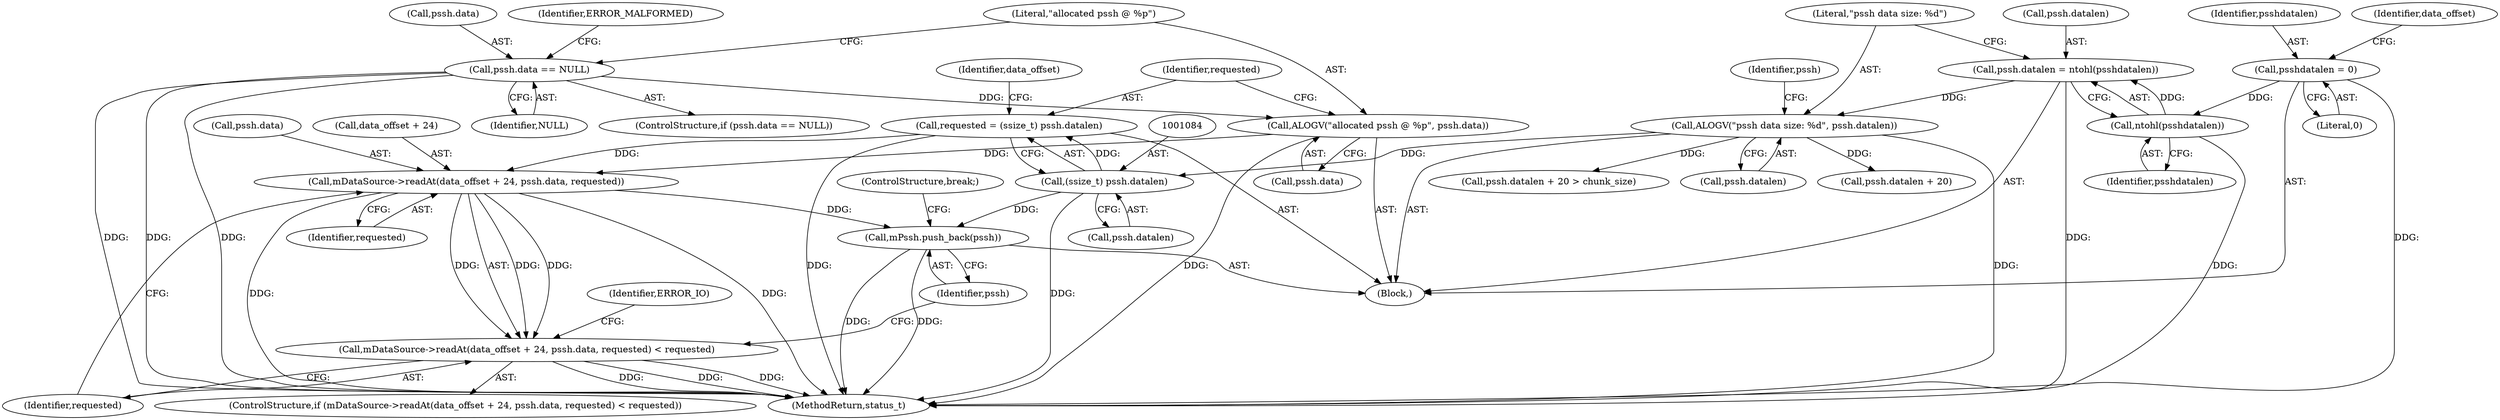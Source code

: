 digraph "0_Android_2674a7218eaa3c87f2ee26d26da5b9170e10f859@API" {
"1001090" [label="(Call,mDataSource->readAt(data_offset + 24, pssh.data, requested))"];
"1001075" [label="(Call,ALOGV(\"allocated pssh @ %p\", pssh.data))"];
"1001067" [label="(Call,pssh.data == NULL)"];
"1001081" [label="(Call,requested = (ssize_t) pssh.datalen)"];
"1001083" [label="(Call,(ssize_t) pssh.datalen)"];
"1001043" [label="(Call,ALOGV(\"pssh data size: %d\", pssh.datalen))"];
"1001037" [label="(Call,pssh.datalen = ntohl(psshdatalen))"];
"1001041" [label="(Call,ntohl(psshdatalen))"];
"1001021" [label="(Call,psshdatalen = 0)"];
"1001089" [label="(Call,mDataSource->readAt(data_offset + 24, pssh.data, requested) < requested)"];
"1001102" [label="(Call,mPssh.push_back(pssh))"];
"1001037" [label="(Call,pssh.datalen = ntohl(psshdatalen))"];
"1001028" [label="(Identifier,data_offset)"];
"1001091" [label="(Call,data_offset + 24)"];
"1002927" [label="(MethodReturn,status_t)"];
"1001081" [label="(Call,requested = (ssize_t) pssh.datalen)"];
"1001103" [label="(Identifier,pssh)"];
"1001098" [label="(Identifier,requested)"];
"1001021" [label="(Call,psshdatalen = 0)"];
"1001071" [label="(Identifier,NULL)"];
"1001104" [label="(ControlStructure,break;)"];
"1001094" [label="(Call,pssh.data)"];
"1001050" [label="(Call,pssh.datalen + 20)"];
"1001067" [label="(Call,pssh.data == NULL)"];
"1001022" [label="(Identifier,psshdatalen)"];
"1001083" [label="(Call,(ssize_t) pssh.datalen)"];
"1001090" [label="(Call,mDataSource->readAt(data_offset + 24, pssh.data, requested))"];
"1001045" [label="(Call,pssh.datalen)"];
"1001075" [label="(Call,ALOGV(\"allocated pssh @ %p\", pssh.data))"];
"1001052" [label="(Identifier,pssh)"];
"1001092" [label="(Identifier,data_offset)"];
"1001049" [label="(Call,pssh.datalen + 20 > chunk_size)"];
"1001023" [label="(Literal,0)"];
"1001074" [label="(Identifier,ERROR_MALFORMED)"];
"1001088" [label="(ControlStructure,if (mDataSource->readAt(data_offset + 24, pssh.data, requested) < requested))"];
"1001101" [label="(Identifier,ERROR_IO)"];
"1001076" [label="(Literal,\"allocated pssh @ %p\")"];
"1001085" [label="(Call,pssh.datalen)"];
"1001097" [label="(Identifier,requested)"];
"1000999" [label="(Block,)"];
"1001043" [label="(Call,ALOGV(\"pssh data size: %d\", pssh.datalen))"];
"1001066" [label="(ControlStructure,if (pssh.data == NULL))"];
"1001077" [label="(Call,pssh.data)"];
"1001082" [label="(Identifier,requested)"];
"1001041" [label="(Call,ntohl(psshdatalen))"];
"1001068" [label="(Call,pssh.data)"];
"1001089" [label="(Call,mDataSource->readAt(data_offset + 24, pssh.data, requested) < requested)"];
"1001102" [label="(Call,mPssh.push_back(pssh))"];
"1001044" [label="(Literal,\"pssh data size: %d\")"];
"1001042" [label="(Identifier,psshdatalen)"];
"1001038" [label="(Call,pssh.datalen)"];
"1001090" -> "1001089"  [label="AST: "];
"1001090" -> "1001097"  [label="CFG: "];
"1001091" -> "1001090"  [label="AST: "];
"1001094" -> "1001090"  [label="AST: "];
"1001097" -> "1001090"  [label="AST: "];
"1001098" -> "1001090"  [label="CFG: "];
"1001090" -> "1002927"  [label="DDG: "];
"1001090" -> "1002927"  [label="DDG: "];
"1001090" -> "1001089"  [label="DDG: "];
"1001090" -> "1001089"  [label="DDG: "];
"1001090" -> "1001089"  [label="DDG: "];
"1001075" -> "1001090"  [label="DDG: "];
"1001081" -> "1001090"  [label="DDG: "];
"1001090" -> "1001102"  [label="DDG: "];
"1001075" -> "1000999"  [label="AST: "];
"1001075" -> "1001077"  [label="CFG: "];
"1001076" -> "1001075"  [label="AST: "];
"1001077" -> "1001075"  [label="AST: "];
"1001082" -> "1001075"  [label="CFG: "];
"1001075" -> "1002927"  [label="DDG: "];
"1001067" -> "1001075"  [label="DDG: "];
"1001067" -> "1001066"  [label="AST: "];
"1001067" -> "1001071"  [label="CFG: "];
"1001068" -> "1001067"  [label="AST: "];
"1001071" -> "1001067"  [label="AST: "];
"1001074" -> "1001067"  [label="CFG: "];
"1001076" -> "1001067"  [label="CFG: "];
"1001067" -> "1002927"  [label="DDG: "];
"1001067" -> "1002927"  [label="DDG: "];
"1001067" -> "1002927"  [label="DDG: "];
"1001081" -> "1000999"  [label="AST: "];
"1001081" -> "1001083"  [label="CFG: "];
"1001082" -> "1001081"  [label="AST: "];
"1001083" -> "1001081"  [label="AST: "];
"1001092" -> "1001081"  [label="CFG: "];
"1001081" -> "1002927"  [label="DDG: "];
"1001083" -> "1001081"  [label="DDG: "];
"1001083" -> "1001085"  [label="CFG: "];
"1001084" -> "1001083"  [label="AST: "];
"1001085" -> "1001083"  [label="AST: "];
"1001083" -> "1002927"  [label="DDG: "];
"1001043" -> "1001083"  [label="DDG: "];
"1001083" -> "1001102"  [label="DDG: "];
"1001043" -> "1000999"  [label="AST: "];
"1001043" -> "1001045"  [label="CFG: "];
"1001044" -> "1001043"  [label="AST: "];
"1001045" -> "1001043"  [label="AST: "];
"1001052" -> "1001043"  [label="CFG: "];
"1001043" -> "1002927"  [label="DDG: "];
"1001037" -> "1001043"  [label="DDG: "];
"1001043" -> "1001049"  [label="DDG: "];
"1001043" -> "1001050"  [label="DDG: "];
"1001037" -> "1000999"  [label="AST: "];
"1001037" -> "1001041"  [label="CFG: "];
"1001038" -> "1001037"  [label="AST: "];
"1001041" -> "1001037"  [label="AST: "];
"1001044" -> "1001037"  [label="CFG: "];
"1001037" -> "1002927"  [label="DDG: "];
"1001041" -> "1001037"  [label="DDG: "];
"1001041" -> "1001042"  [label="CFG: "];
"1001042" -> "1001041"  [label="AST: "];
"1001041" -> "1002927"  [label="DDG: "];
"1001021" -> "1001041"  [label="DDG: "];
"1001021" -> "1000999"  [label="AST: "];
"1001021" -> "1001023"  [label="CFG: "];
"1001022" -> "1001021"  [label="AST: "];
"1001023" -> "1001021"  [label="AST: "];
"1001028" -> "1001021"  [label="CFG: "];
"1001021" -> "1002927"  [label="DDG: "];
"1001089" -> "1001088"  [label="AST: "];
"1001089" -> "1001098"  [label="CFG: "];
"1001098" -> "1001089"  [label="AST: "];
"1001101" -> "1001089"  [label="CFG: "];
"1001103" -> "1001089"  [label="CFG: "];
"1001089" -> "1002927"  [label="DDG: "];
"1001089" -> "1002927"  [label="DDG: "];
"1001089" -> "1002927"  [label="DDG: "];
"1001102" -> "1000999"  [label="AST: "];
"1001102" -> "1001103"  [label="CFG: "];
"1001103" -> "1001102"  [label="AST: "];
"1001104" -> "1001102"  [label="CFG: "];
"1001102" -> "1002927"  [label="DDG: "];
"1001102" -> "1002927"  [label="DDG: "];
}
